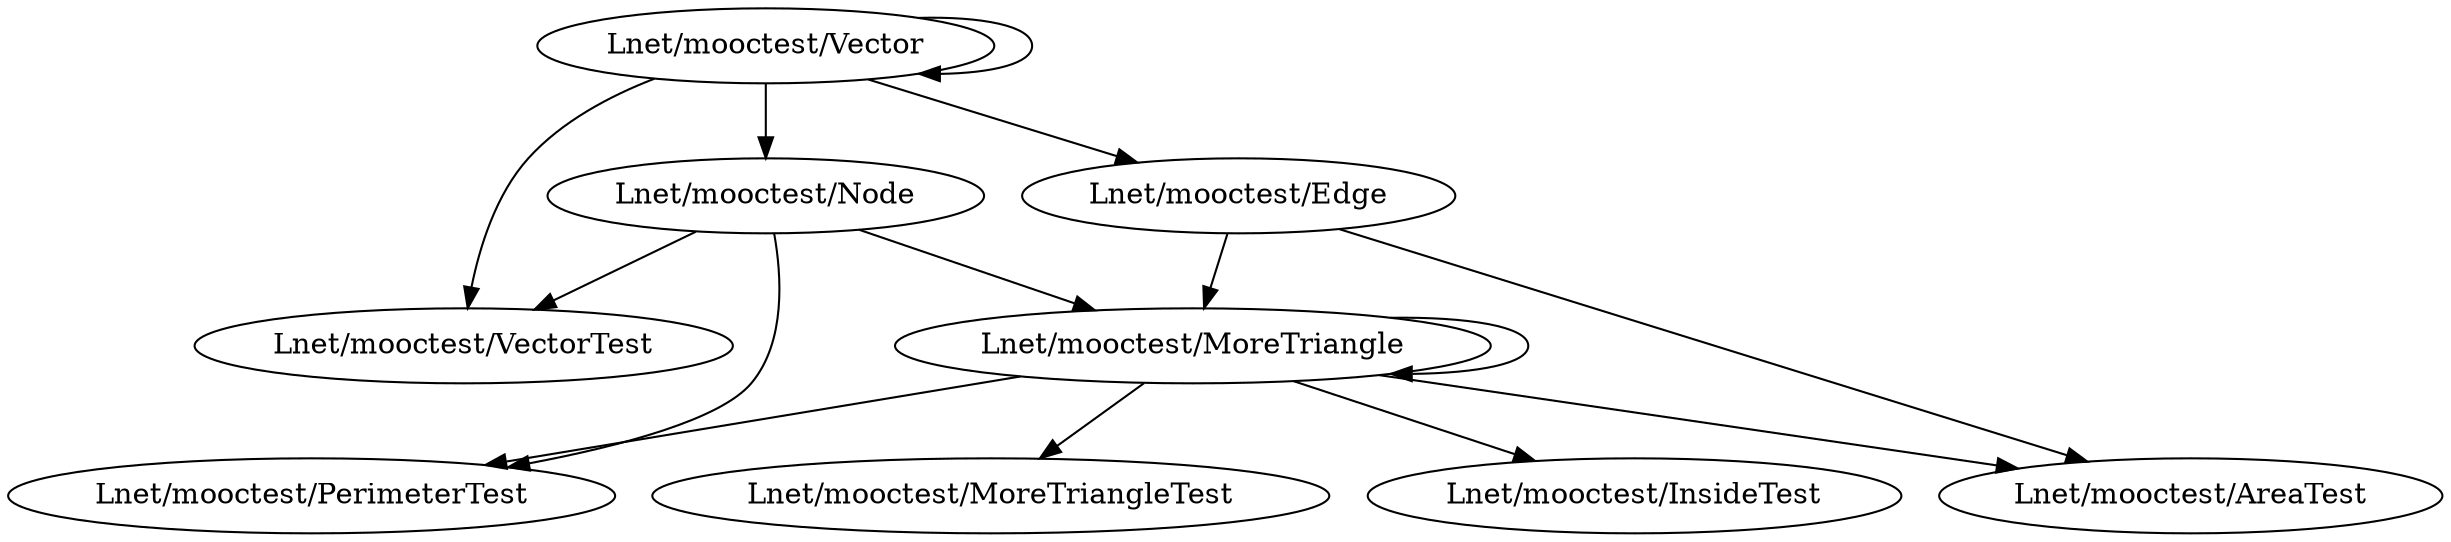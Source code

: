 digraph cmd_class {
"Lnet/mooctest/Vector" -> "Lnet/mooctest/Vector"
"Lnet/mooctest/Vector" -> "Lnet/mooctest/VectorTest"
"Lnet/mooctest/Vector" -> "Lnet/mooctest/Node"
"Lnet/mooctest/Vector" -> "Lnet/mooctest/Edge"
"Lnet/mooctest/MoreTriangle" -> "Lnet/mooctest/PerimeterTest"
"Lnet/mooctest/MoreTriangle" -> "Lnet/mooctest/MoreTriangle"
"Lnet/mooctest/MoreTriangle" -> "Lnet/mooctest/MoreTriangleTest"
"Lnet/mooctest/MoreTriangle" -> "Lnet/mooctest/AreaTest"
"Lnet/mooctest/MoreTriangle" -> "Lnet/mooctest/InsideTest"
"Lnet/mooctest/Node" -> "Lnet/mooctest/VectorTest"
"Lnet/mooctest/Node" -> "Lnet/mooctest/MoreTriangle"
"Lnet/mooctest/Node" -> "Lnet/mooctest/PerimeterTest"
"Lnet/mooctest/Edge" -> "Lnet/mooctest/MoreTriangle"
"Lnet/mooctest/Edge" -> "Lnet/mooctest/AreaTest"
}